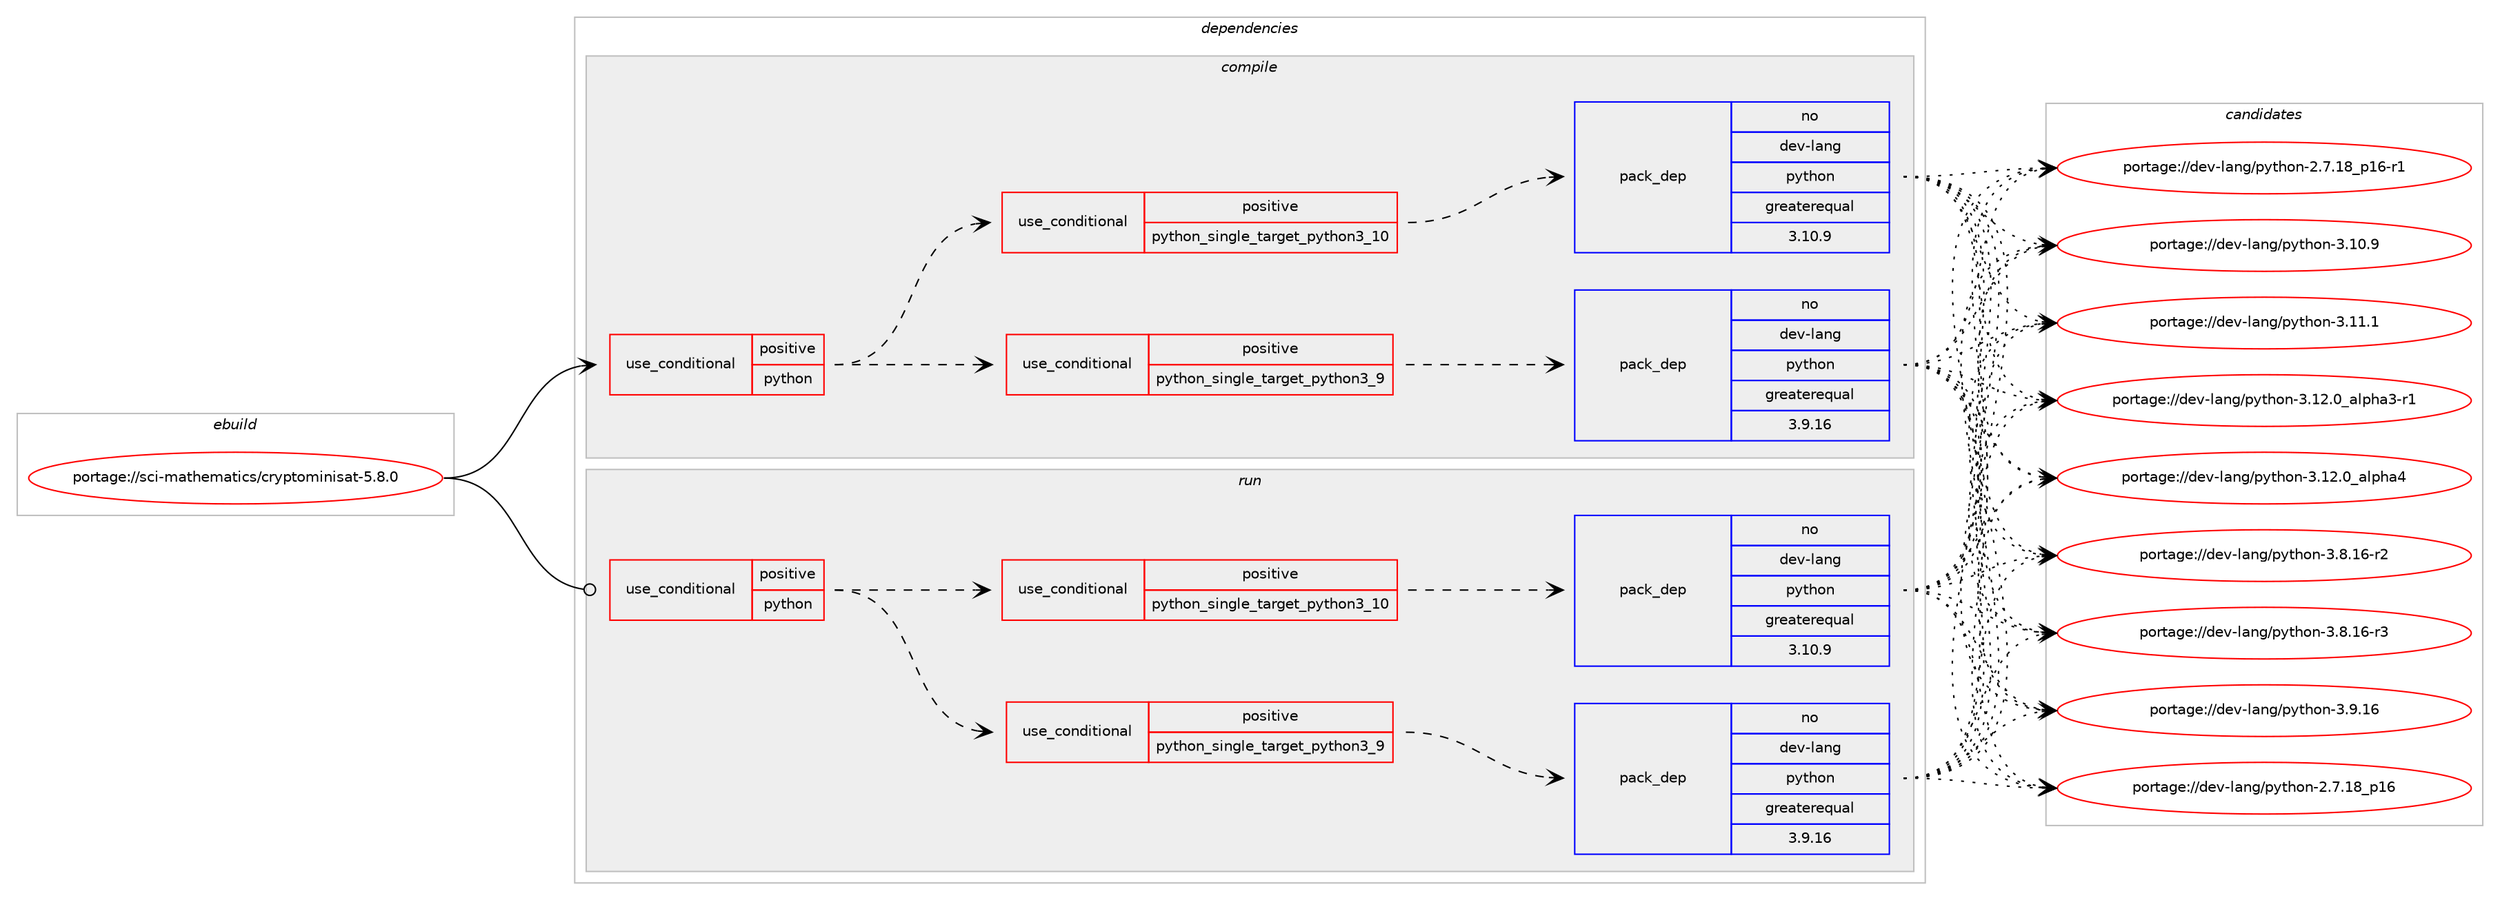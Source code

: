 digraph prolog {

# *************
# Graph options
# *************

newrank=true;
concentrate=true;
compound=true;
graph [rankdir=LR,fontname=Helvetica,fontsize=10,ranksep=1.5];#, ranksep=2.5, nodesep=0.2];
edge  [arrowhead=vee];
node  [fontname=Helvetica,fontsize=10];

# **********
# The ebuild
# **********

subgraph cluster_leftcol {
color=gray;
rank=same;
label=<<i>ebuild</i>>;
id [label="portage://sci-mathematics/cryptominisat-5.8.0", color=red, width=4, href="../sci-mathematics/cryptominisat-5.8.0.svg"];
}

# ****************
# The dependencies
# ****************

subgraph cluster_midcol {
color=gray;
label=<<i>dependencies</i>>;
subgraph cluster_compile {
fillcolor="#eeeeee";
style=filled;
label=<<i>compile</i>>;
subgraph cond2765 {
dependency4200 [label=<<TABLE BORDER="0" CELLBORDER="1" CELLSPACING="0" CELLPADDING="4"><TR><TD ROWSPAN="3" CELLPADDING="10">use_conditional</TD></TR><TR><TD>positive</TD></TR><TR><TD>python</TD></TR></TABLE>>, shape=none, color=red];
subgraph cond2766 {
dependency4201 [label=<<TABLE BORDER="0" CELLBORDER="1" CELLSPACING="0" CELLPADDING="4"><TR><TD ROWSPAN="3" CELLPADDING="10">use_conditional</TD></TR><TR><TD>positive</TD></TR><TR><TD>python_single_target_python3_9</TD></TR></TABLE>>, shape=none, color=red];
subgraph pack1397 {
dependency4202 [label=<<TABLE BORDER="0" CELLBORDER="1" CELLSPACING="0" CELLPADDING="4" WIDTH="220"><TR><TD ROWSPAN="6" CELLPADDING="30">pack_dep</TD></TR><TR><TD WIDTH="110">no</TD></TR><TR><TD>dev-lang</TD></TR><TR><TD>python</TD></TR><TR><TD>greaterequal</TD></TR><TR><TD>3.9.16</TD></TR></TABLE>>, shape=none, color=blue];
}
dependency4201:e -> dependency4202:w [weight=20,style="dashed",arrowhead="vee"];
}
dependency4200:e -> dependency4201:w [weight=20,style="dashed",arrowhead="vee"];
subgraph cond2767 {
dependency4203 [label=<<TABLE BORDER="0" CELLBORDER="1" CELLSPACING="0" CELLPADDING="4"><TR><TD ROWSPAN="3" CELLPADDING="10">use_conditional</TD></TR><TR><TD>positive</TD></TR><TR><TD>python_single_target_python3_10</TD></TR></TABLE>>, shape=none, color=red];
subgraph pack1398 {
dependency4204 [label=<<TABLE BORDER="0" CELLBORDER="1" CELLSPACING="0" CELLPADDING="4" WIDTH="220"><TR><TD ROWSPAN="6" CELLPADDING="30">pack_dep</TD></TR><TR><TD WIDTH="110">no</TD></TR><TR><TD>dev-lang</TD></TR><TR><TD>python</TD></TR><TR><TD>greaterequal</TD></TR><TR><TD>3.10.9</TD></TR></TABLE>>, shape=none, color=blue];
}
dependency4203:e -> dependency4204:w [weight=20,style="dashed",arrowhead="vee"];
}
dependency4200:e -> dependency4203:w [weight=20,style="dashed",arrowhead="vee"];
}
id:e -> dependency4200:w [weight=20,style="solid",arrowhead="vee"];
# *** BEGIN UNKNOWN DEPENDENCY TYPE (TODO) ***
# id -> package_dependency(portage://sci-mathematics/cryptominisat-5.8.0,install,no,dev-libs,boost,none,[,,],any_same_slot,[])
# *** END UNKNOWN DEPENDENCY TYPE (TODO) ***

# *** BEGIN UNKNOWN DEPENDENCY TYPE (TODO) ***
# id -> package_dependency(portage://sci-mathematics/cryptominisat-5.8.0,install,no,sys-libs,zlib,none,[,,],any_same_slot,[])
# *** END UNKNOWN DEPENDENCY TYPE (TODO) ***

}
subgraph cluster_compileandrun {
fillcolor="#eeeeee";
style=filled;
label=<<i>compile and run</i>>;
}
subgraph cluster_run {
fillcolor="#eeeeee";
style=filled;
label=<<i>run</i>>;
subgraph cond2768 {
dependency4205 [label=<<TABLE BORDER="0" CELLBORDER="1" CELLSPACING="0" CELLPADDING="4"><TR><TD ROWSPAN="3" CELLPADDING="10">use_conditional</TD></TR><TR><TD>positive</TD></TR><TR><TD>python</TD></TR></TABLE>>, shape=none, color=red];
subgraph cond2769 {
dependency4206 [label=<<TABLE BORDER="0" CELLBORDER="1" CELLSPACING="0" CELLPADDING="4"><TR><TD ROWSPAN="3" CELLPADDING="10">use_conditional</TD></TR><TR><TD>positive</TD></TR><TR><TD>python_single_target_python3_9</TD></TR></TABLE>>, shape=none, color=red];
subgraph pack1399 {
dependency4207 [label=<<TABLE BORDER="0" CELLBORDER="1" CELLSPACING="0" CELLPADDING="4" WIDTH="220"><TR><TD ROWSPAN="6" CELLPADDING="30">pack_dep</TD></TR><TR><TD WIDTH="110">no</TD></TR><TR><TD>dev-lang</TD></TR><TR><TD>python</TD></TR><TR><TD>greaterequal</TD></TR><TR><TD>3.9.16</TD></TR></TABLE>>, shape=none, color=blue];
}
dependency4206:e -> dependency4207:w [weight=20,style="dashed",arrowhead="vee"];
}
dependency4205:e -> dependency4206:w [weight=20,style="dashed",arrowhead="vee"];
subgraph cond2770 {
dependency4208 [label=<<TABLE BORDER="0" CELLBORDER="1" CELLSPACING="0" CELLPADDING="4"><TR><TD ROWSPAN="3" CELLPADDING="10">use_conditional</TD></TR><TR><TD>positive</TD></TR><TR><TD>python_single_target_python3_10</TD></TR></TABLE>>, shape=none, color=red];
subgraph pack1400 {
dependency4209 [label=<<TABLE BORDER="0" CELLBORDER="1" CELLSPACING="0" CELLPADDING="4" WIDTH="220"><TR><TD ROWSPAN="6" CELLPADDING="30">pack_dep</TD></TR><TR><TD WIDTH="110">no</TD></TR><TR><TD>dev-lang</TD></TR><TR><TD>python</TD></TR><TR><TD>greaterequal</TD></TR><TR><TD>3.10.9</TD></TR></TABLE>>, shape=none, color=blue];
}
dependency4208:e -> dependency4209:w [weight=20,style="dashed",arrowhead="vee"];
}
dependency4205:e -> dependency4208:w [weight=20,style="dashed",arrowhead="vee"];
}
id:e -> dependency4205:w [weight=20,style="solid",arrowhead="odot"];
# *** BEGIN UNKNOWN DEPENDENCY TYPE (TODO) ***
# id -> package_dependency(portage://sci-mathematics/cryptominisat-5.8.0,run,no,dev-libs,boost,none,[,,],any_same_slot,[])
# *** END UNKNOWN DEPENDENCY TYPE (TODO) ***

# *** BEGIN UNKNOWN DEPENDENCY TYPE (TODO) ***
# id -> package_dependency(portage://sci-mathematics/cryptominisat-5.8.0,run,no,sys-libs,zlib,none,[,,],any_same_slot,[])
# *** END UNKNOWN DEPENDENCY TYPE (TODO) ***

}
}

# **************
# The candidates
# **************

subgraph cluster_choices {
rank=same;
color=gray;
label=<<i>candidates</i>>;

subgraph choice1397 {
color=black;
nodesep=1;
choice10010111845108971101034711212111610411111045504655464956951124954 [label="portage://dev-lang/python-2.7.18_p16", color=red, width=4,href="../dev-lang/python-2.7.18_p16.svg"];
choice100101118451089711010347112121116104111110455046554649569511249544511449 [label="portage://dev-lang/python-2.7.18_p16-r1", color=red, width=4,href="../dev-lang/python-2.7.18_p16-r1.svg"];
choice10010111845108971101034711212111610411111045514649484657 [label="portage://dev-lang/python-3.10.9", color=red, width=4,href="../dev-lang/python-3.10.9.svg"];
choice10010111845108971101034711212111610411111045514649494649 [label="portage://dev-lang/python-3.11.1", color=red, width=4,href="../dev-lang/python-3.11.1.svg"];
choice10010111845108971101034711212111610411111045514649504648959710811210497514511449 [label="portage://dev-lang/python-3.12.0_alpha3-r1", color=red, width=4,href="../dev-lang/python-3.12.0_alpha3-r1.svg"];
choice1001011184510897110103471121211161041111104551464950464895971081121049752 [label="portage://dev-lang/python-3.12.0_alpha4", color=red, width=4,href="../dev-lang/python-3.12.0_alpha4.svg"];
choice100101118451089711010347112121116104111110455146564649544511450 [label="portage://dev-lang/python-3.8.16-r2", color=red, width=4,href="../dev-lang/python-3.8.16-r2.svg"];
choice100101118451089711010347112121116104111110455146564649544511451 [label="portage://dev-lang/python-3.8.16-r3", color=red, width=4,href="../dev-lang/python-3.8.16-r3.svg"];
choice10010111845108971101034711212111610411111045514657464954 [label="portage://dev-lang/python-3.9.16", color=red, width=4,href="../dev-lang/python-3.9.16.svg"];
dependency4202:e -> choice10010111845108971101034711212111610411111045504655464956951124954:w [style=dotted,weight="100"];
dependency4202:e -> choice100101118451089711010347112121116104111110455046554649569511249544511449:w [style=dotted,weight="100"];
dependency4202:e -> choice10010111845108971101034711212111610411111045514649484657:w [style=dotted,weight="100"];
dependency4202:e -> choice10010111845108971101034711212111610411111045514649494649:w [style=dotted,weight="100"];
dependency4202:e -> choice10010111845108971101034711212111610411111045514649504648959710811210497514511449:w [style=dotted,weight="100"];
dependency4202:e -> choice1001011184510897110103471121211161041111104551464950464895971081121049752:w [style=dotted,weight="100"];
dependency4202:e -> choice100101118451089711010347112121116104111110455146564649544511450:w [style=dotted,weight="100"];
dependency4202:e -> choice100101118451089711010347112121116104111110455146564649544511451:w [style=dotted,weight="100"];
dependency4202:e -> choice10010111845108971101034711212111610411111045514657464954:w [style=dotted,weight="100"];
}
subgraph choice1398 {
color=black;
nodesep=1;
choice10010111845108971101034711212111610411111045504655464956951124954 [label="portage://dev-lang/python-2.7.18_p16", color=red, width=4,href="../dev-lang/python-2.7.18_p16.svg"];
choice100101118451089711010347112121116104111110455046554649569511249544511449 [label="portage://dev-lang/python-2.7.18_p16-r1", color=red, width=4,href="../dev-lang/python-2.7.18_p16-r1.svg"];
choice10010111845108971101034711212111610411111045514649484657 [label="portage://dev-lang/python-3.10.9", color=red, width=4,href="../dev-lang/python-3.10.9.svg"];
choice10010111845108971101034711212111610411111045514649494649 [label="portage://dev-lang/python-3.11.1", color=red, width=4,href="../dev-lang/python-3.11.1.svg"];
choice10010111845108971101034711212111610411111045514649504648959710811210497514511449 [label="portage://dev-lang/python-3.12.0_alpha3-r1", color=red, width=4,href="../dev-lang/python-3.12.0_alpha3-r1.svg"];
choice1001011184510897110103471121211161041111104551464950464895971081121049752 [label="portage://dev-lang/python-3.12.0_alpha4", color=red, width=4,href="../dev-lang/python-3.12.0_alpha4.svg"];
choice100101118451089711010347112121116104111110455146564649544511450 [label="portage://dev-lang/python-3.8.16-r2", color=red, width=4,href="../dev-lang/python-3.8.16-r2.svg"];
choice100101118451089711010347112121116104111110455146564649544511451 [label="portage://dev-lang/python-3.8.16-r3", color=red, width=4,href="../dev-lang/python-3.8.16-r3.svg"];
choice10010111845108971101034711212111610411111045514657464954 [label="portage://dev-lang/python-3.9.16", color=red, width=4,href="../dev-lang/python-3.9.16.svg"];
dependency4204:e -> choice10010111845108971101034711212111610411111045504655464956951124954:w [style=dotted,weight="100"];
dependency4204:e -> choice100101118451089711010347112121116104111110455046554649569511249544511449:w [style=dotted,weight="100"];
dependency4204:e -> choice10010111845108971101034711212111610411111045514649484657:w [style=dotted,weight="100"];
dependency4204:e -> choice10010111845108971101034711212111610411111045514649494649:w [style=dotted,weight="100"];
dependency4204:e -> choice10010111845108971101034711212111610411111045514649504648959710811210497514511449:w [style=dotted,weight="100"];
dependency4204:e -> choice1001011184510897110103471121211161041111104551464950464895971081121049752:w [style=dotted,weight="100"];
dependency4204:e -> choice100101118451089711010347112121116104111110455146564649544511450:w [style=dotted,weight="100"];
dependency4204:e -> choice100101118451089711010347112121116104111110455146564649544511451:w [style=dotted,weight="100"];
dependency4204:e -> choice10010111845108971101034711212111610411111045514657464954:w [style=dotted,weight="100"];
}
subgraph choice1399 {
color=black;
nodesep=1;
choice10010111845108971101034711212111610411111045504655464956951124954 [label="portage://dev-lang/python-2.7.18_p16", color=red, width=4,href="../dev-lang/python-2.7.18_p16.svg"];
choice100101118451089711010347112121116104111110455046554649569511249544511449 [label="portage://dev-lang/python-2.7.18_p16-r1", color=red, width=4,href="../dev-lang/python-2.7.18_p16-r1.svg"];
choice10010111845108971101034711212111610411111045514649484657 [label="portage://dev-lang/python-3.10.9", color=red, width=4,href="../dev-lang/python-3.10.9.svg"];
choice10010111845108971101034711212111610411111045514649494649 [label="portage://dev-lang/python-3.11.1", color=red, width=4,href="../dev-lang/python-3.11.1.svg"];
choice10010111845108971101034711212111610411111045514649504648959710811210497514511449 [label="portage://dev-lang/python-3.12.0_alpha3-r1", color=red, width=4,href="../dev-lang/python-3.12.0_alpha3-r1.svg"];
choice1001011184510897110103471121211161041111104551464950464895971081121049752 [label="portage://dev-lang/python-3.12.0_alpha4", color=red, width=4,href="../dev-lang/python-3.12.0_alpha4.svg"];
choice100101118451089711010347112121116104111110455146564649544511450 [label="portage://dev-lang/python-3.8.16-r2", color=red, width=4,href="../dev-lang/python-3.8.16-r2.svg"];
choice100101118451089711010347112121116104111110455146564649544511451 [label="portage://dev-lang/python-3.8.16-r3", color=red, width=4,href="../dev-lang/python-3.8.16-r3.svg"];
choice10010111845108971101034711212111610411111045514657464954 [label="portage://dev-lang/python-3.9.16", color=red, width=4,href="../dev-lang/python-3.9.16.svg"];
dependency4207:e -> choice10010111845108971101034711212111610411111045504655464956951124954:w [style=dotted,weight="100"];
dependency4207:e -> choice100101118451089711010347112121116104111110455046554649569511249544511449:w [style=dotted,weight="100"];
dependency4207:e -> choice10010111845108971101034711212111610411111045514649484657:w [style=dotted,weight="100"];
dependency4207:e -> choice10010111845108971101034711212111610411111045514649494649:w [style=dotted,weight="100"];
dependency4207:e -> choice10010111845108971101034711212111610411111045514649504648959710811210497514511449:w [style=dotted,weight="100"];
dependency4207:e -> choice1001011184510897110103471121211161041111104551464950464895971081121049752:w [style=dotted,weight="100"];
dependency4207:e -> choice100101118451089711010347112121116104111110455146564649544511450:w [style=dotted,weight="100"];
dependency4207:e -> choice100101118451089711010347112121116104111110455146564649544511451:w [style=dotted,weight="100"];
dependency4207:e -> choice10010111845108971101034711212111610411111045514657464954:w [style=dotted,weight="100"];
}
subgraph choice1400 {
color=black;
nodesep=1;
choice10010111845108971101034711212111610411111045504655464956951124954 [label="portage://dev-lang/python-2.7.18_p16", color=red, width=4,href="../dev-lang/python-2.7.18_p16.svg"];
choice100101118451089711010347112121116104111110455046554649569511249544511449 [label="portage://dev-lang/python-2.7.18_p16-r1", color=red, width=4,href="../dev-lang/python-2.7.18_p16-r1.svg"];
choice10010111845108971101034711212111610411111045514649484657 [label="portage://dev-lang/python-3.10.9", color=red, width=4,href="../dev-lang/python-3.10.9.svg"];
choice10010111845108971101034711212111610411111045514649494649 [label="portage://dev-lang/python-3.11.1", color=red, width=4,href="../dev-lang/python-3.11.1.svg"];
choice10010111845108971101034711212111610411111045514649504648959710811210497514511449 [label="portage://dev-lang/python-3.12.0_alpha3-r1", color=red, width=4,href="../dev-lang/python-3.12.0_alpha3-r1.svg"];
choice1001011184510897110103471121211161041111104551464950464895971081121049752 [label="portage://dev-lang/python-3.12.0_alpha4", color=red, width=4,href="../dev-lang/python-3.12.0_alpha4.svg"];
choice100101118451089711010347112121116104111110455146564649544511450 [label="portage://dev-lang/python-3.8.16-r2", color=red, width=4,href="../dev-lang/python-3.8.16-r2.svg"];
choice100101118451089711010347112121116104111110455146564649544511451 [label="portage://dev-lang/python-3.8.16-r3", color=red, width=4,href="../dev-lang/python-3.8.16-r3.svg"];
choice10010111845108971101034711212111610411111045514657464954 [label="portage://dev-lang/python-3.9.16", color=red, width=4,href="../dev-lang/python-3.9.16.svg"];
dependency4209:e -> choice10010111845108971101034711212111610411111045504655464956951124954:w [style=dotted,weight="100"];
dependency4209:e -> choice100101118451089711010347112121116104111110455046554649569511249544511449:w [style=dotted,weight="100"];
dependency4209:e -> choice10010111845108971101034711212111610411111045514649484657:w [style=dotted,weight="100"];
dependency4209:e -> choice10010111845108971101034711212111610411111045514649494649:w [style=dotted,weight="100"];
dependency4209:e -> choice10010111845108971101034711212111610411111045514649504648959710811210497514511449:w [style=dotted,weight="100"];
dependency4209:e -> choice1001011184510897110103471121211161041111104551464950464895971081121049752:w [style=dotted,weight="100"];
dependency4209:e -> choice100101118451089711010347112121116104111110455146564649544511450:w [style=dotted,weight="100"];
dependency4209:e -> choice100101118451089711010347112121116104111110455146564649544511451:w [style=dotted,weight="100"];
dependency4209:e -> choice10010111845108971101034711212111610411111045514657464954:w [style=dotted,weight="100"];
}
}

}
